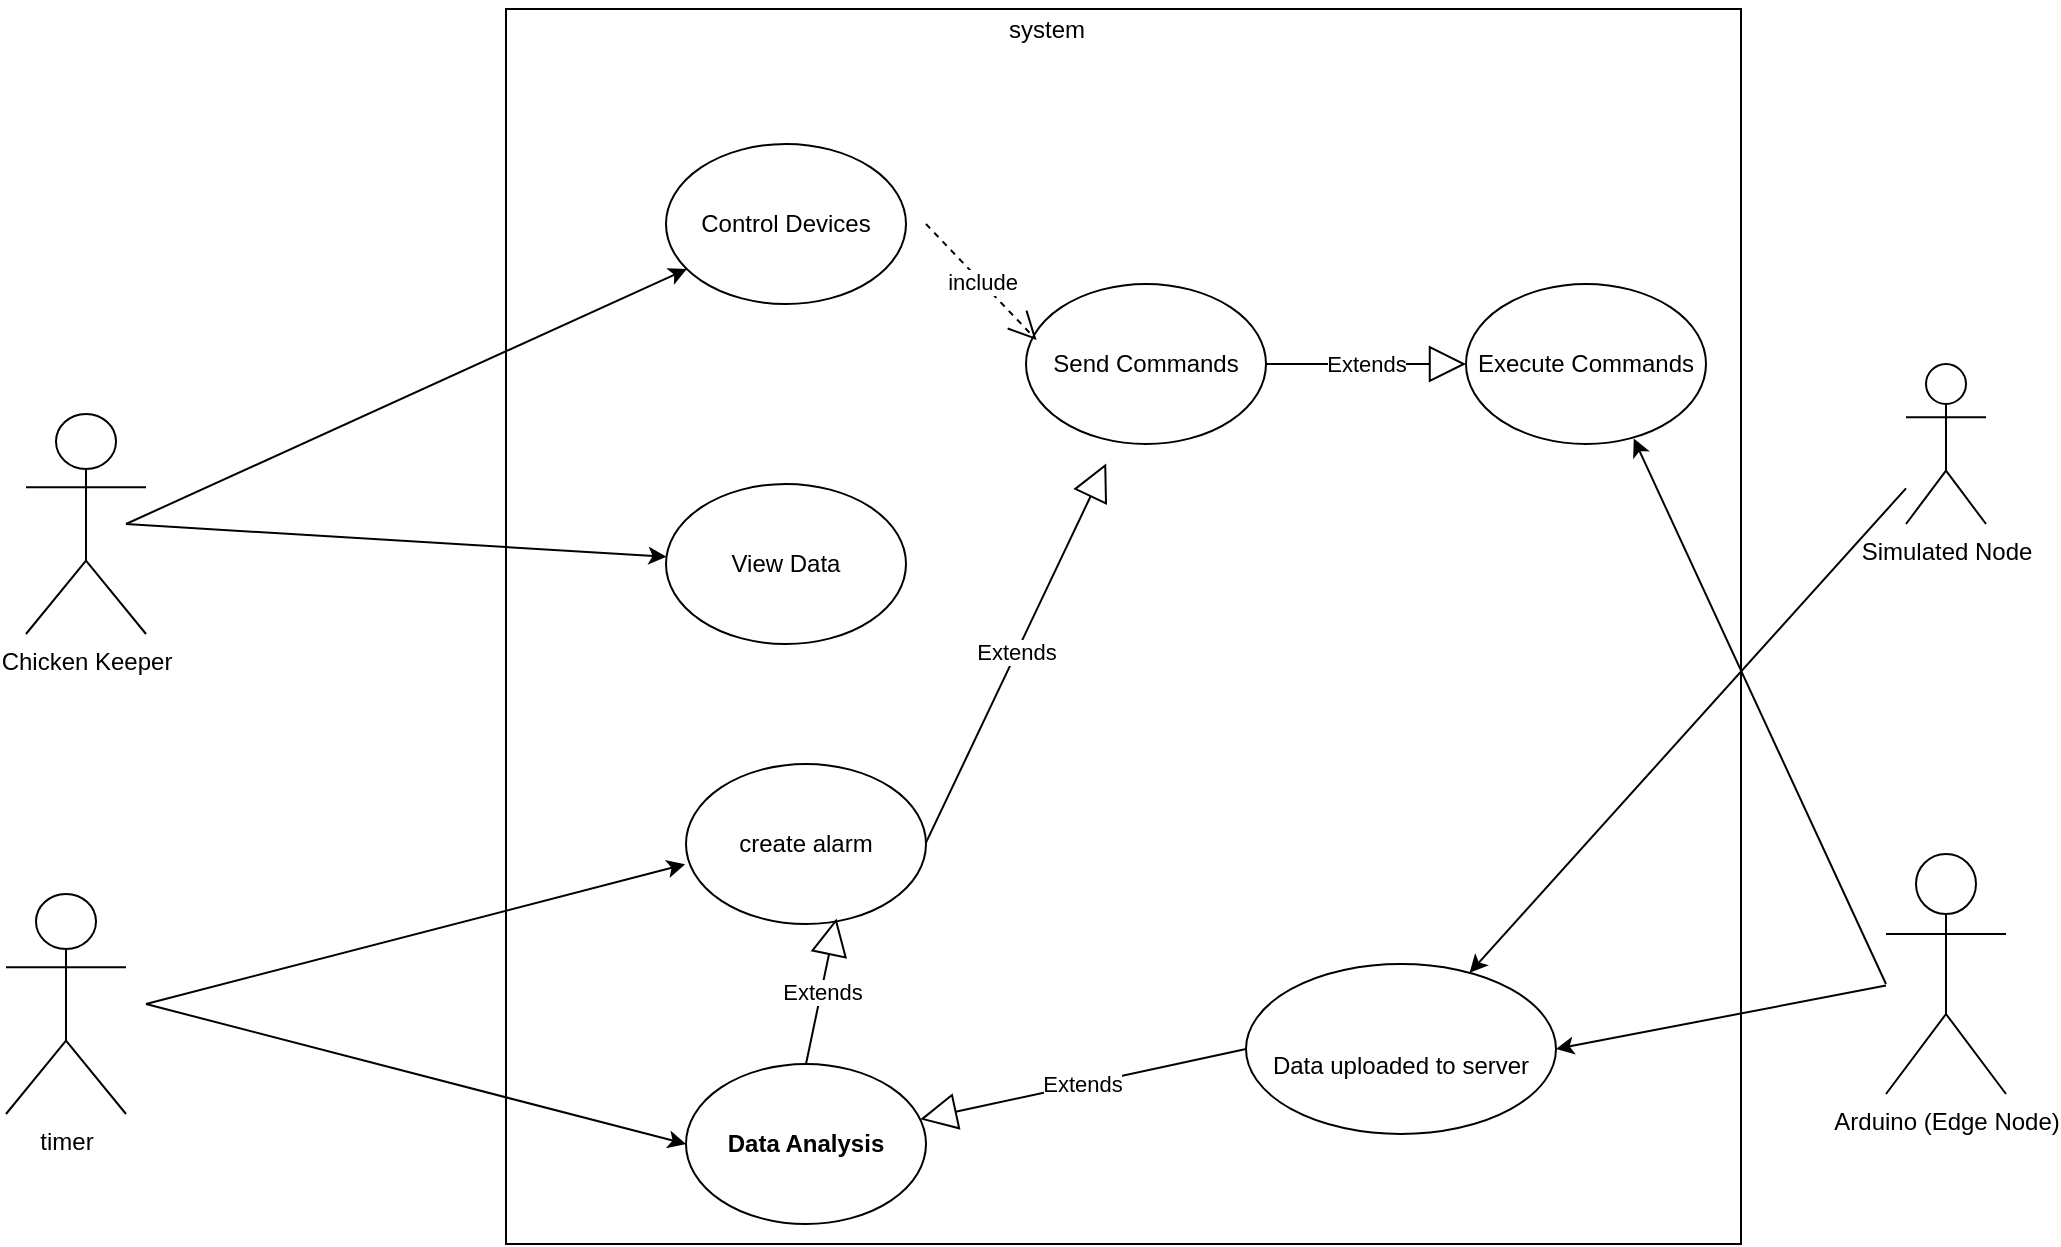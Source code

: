 <mxfile version="25.0.1">
  <diagram name="第 1 页" id="ES20mQ7BriOLf49WPt9J">
    <mxGraphModel dx="1334" dy="1992" grid="1" gridSize="10" guides="1" tooltips="1" connect="1" arrows="1" fold="1" page="1" pageScale="1" pageWidth="827" pageHeight="1169" math="0" shadow="0">
      <root>
        <mxCell id="0" />
        <mxCell id="1" parent="0" />
        <mxCell id="FF4aMpnsXdKDseANjQS0-1" value="Chicken Keeper" style="shape=umlActor;verticalLabelPosition=bottom;verticalAlign=top;html=1;outlineConnect=0;labelBackgroundColor=none;" vertex="1" parent="1">
          <mxGeometry x="150" y="205" width="60" height="110" as="geometry" />
        </mxCell>
        <mxCell id="FF4aMpnsXdKDseANjQS0-7" value="&lt;meta charset=&quot;utf-8&quot;&gt;Arduino (Edge Node)" style="shape=umlActor;verticalLabelPosition=bottom;verticalAlign=top;html=1;outlineConnect=0;labelBackgroundColor=none;" vertex="1" parent="1">
          <mxGeometry x="1080" y="425" width="60" height="120" as="geometry" />
        </mxCell>
        <mxCell id="FF4aMpnsXdKDseANjQS0-29" value="&lt;meta charset=&quot;utf-8&quot;&gt;Simulated Node" style="shape=umlActor;verticalLabelPosition=bottom;verticalAlign=top;html=1;outlineConnect=0;labelBackgroundColor=none;" vertex="1" parent="1">
          <mxGeometry x="1090" y="180" width="40" height="80" as="geometry" />
        </mxCell>
        <mxCell id="FF4aMpnsXdKDseANjQS0-47" value="" style="whiteSpace=wrap;html=1;aspect=fixed;labelBackgroundColor=none;" vertex="1" parent="1">
          <mxGeometry x="390" y="2.5" width="617.5" height="617.5" as="geometry" />
        </mxCell>
        <mxCell id="FF4aMpnsXdKDseANjQS0-48" value="Control Devices" style="ellipse;whiteSpace=wrap;html=1;labelBackgroundColor=none;" vertex="1" parent="1">
          <mxGeometry x="470" y="70" width="120" height="80" as="geometry" />
        </mxCell>
        <mxCell id="FF4aMpnsXdKDseANjQS0-49" value="View Data" style="ellipse;whiteSpace=wrap;html=1;labelBackgroundColor=none;" vertex="1" parent="1">
          <mxGeometry x="470" y="240" width="120" height="80" as="geometry" />
        </mxCell>
        <mxCell id="FF4aMpnsXdKDseANjQS0-52" value="&lt;strong&gt;Data Analysis&lt;/strong&gt;" style="ellipse;whiteSpace=wrap;html=1;labelBackgroundColor=none;" vertex="1" parent="1">
          <mxGeometry x="480" y="530" width="120" height="80" as="geometry" />
        </mxCell>
        <mxCell id="FF4aMpnsXdKDseANjQS0-53" value="Send Commands" style="ellipse;whiteSpace=wrap;html=1;labelBackgroundColor=none;" vertex="1" parent="1">
          <mxGeometry x="650" y="140" width="120" height="80" as="geometry" />
        </mxCell>
        <mxCell id="FF4aMpnsXdKDseANjQS0-59" value="Execute Commands" style="ellipse;whiteSpace=wrap;html=1;labelBackgroundColor=none;" vertex="1" parent="1">
          <mxGeometry x="870" y="140" width="120" height="80" as="geometry" />
        </mxCell>
        <mxCell id="FF4aMpnsXdKDseANjQS0-60" value="&lt;div style=&quot;text-wrap-mode: nowrap;&quot;&gt;&lt;br&gt;&lt;/div&gt;&lt;div style=&quot;text-wrap-mode: nowrap;&quot;&gt;Data uploaded to server&lt;/div&gt;" style="ellipse;whiteSpace=wrap;html=1;labelBackgroundColor=none;" vertex="1" parent="1">
          <mxGeometry x="760" y="480" width="155" height="85" as="geometry" />
        </mxCell>
        <mxCell id="FF4aMpnsXdKDseANjQS0-62" value="&lt;font color=&quot;#000000&quot;&gt;system&lt;/font&gt;" style="text;html=1;align=center;verticalAlign=middle;resizable=0;points=[];autosize=1;strokeColor=none;fillColor=none;labelBackgroundColor=none;" vertex="1" parent="1">
          <mxGeometry x="630" y="-2" width="60" height="30" as="geometry" />
        </mxCell>
        <mxCell id="FF4aMpnsXdKDseANjQS0-64" value="timer&lt;div&gt;&lt;br&gt;&lt;/div&gt;" style="shape=umlActor;verticalLabelPosition=bottom;verticalAlign=top;html=1;outlineConnect=0;labelBackgroundColor=none;" vertex="1" parent="1">
          <mxGeometry x="140" y="445" width="60" height="110" as="geometry" />
        </mxCell>
        <mxCell id="FF4aMpnsXdKDseANjQS0-65" value="" style="endArrow=classic;html=1;rounded=0;fontColor=default;entryX=0;entryY=0.5;entryDx=0;entryDy=0;textShadow=1;labelBackgroundColor=none;" edge="1" parent="1" target="FF4aMpnsXdKDseANjQS0-52">
          <mxGeometry width="50" height="50" relative="1" as="geometry">
            <mxPoint x="210" y="500" as="sourcePoint" />
            <mxPoint x="280" y="470" as="targetPoint" />
          </mxGeometry>
        </mxCell>
        <mxCell id="FF4aMpnsXdKDseANjQS0-68" value="create alarm" style="ellipse;whiteSpace=wrap;html=1;" vertex="1" parent="1">
          <mxGeometry x="480" y="380" width="120" height="80" as="geometry" />
        </mxCell>
        <mxCell id="FF4aMpnsXdKDseANjQS0-69" value="" style="endArrow=classic;html=1;rounded=0;" edge="1" parent="1" target="FF4aMpnsXdKDseANjQS0-49">
          <mxGeometry width="50" height="50" relative="1" as="geometry">
            <mxPoint x="200" y="260" as="sourcePoint" />
            <mxPoint x="250" y="210" as="targetPoint" />
          </mxGeometry>
        </mxCell>
        <mxCell id="FF4aMpnsXdKDseANjQS0-70" value="" style="endArrow=classic;html=1;rounded=0;" edge="1" parent="1" target="FF4aMpnsXdKDseANjQS0-48">
          <mxGeometry width="50" height="50" relative="1" as="geometry">
            <mxPoint x="200" y="260" as="sourcePoint" />
            <mxPoint x="250" y="210" as="targetPoint" />
          </mxGeometry>
        </mxCell>
        <mxCell id="FF4aMpnsXdKDseANjQS0-71" value="" style="endArrow=classic;html=1;rounded=0;entryX=1;entryY=0.5;entryDx=0;entryDy=0;" edge="1" parent="1" source="FF4aMpnsXdKDseANjQS0-7" target="FF4aMpnsXdKDseANjQS0-60">
          <mxGeometry width="50" height="50" relative="1" as="geometry">
            <mxPoint x="810" y="480" as="sourcePoint" />
            <mxPoint x="860" y="430" as="targetPoint" />
          </mxGeometry>
        </mxCell>
        <mxCell id="FF4aMpnsXdKDseANjQS0-72" value="" style="endArrow=classic;html=1;rounded=0;" edge="1" parent="1" source="FF4aMpnsXdKDseANjQS0-29" target="FF4aMpnsXdKDseANjQS0-60">
          <mxGeometry width="50" height="50" relative="1" as="geometry">
            <mxPoint x="1040" y="330" as="sourcePoint" />
            <mxPoint x="1090" y="280" as="targetPoint" />
          </mxGeometry>
        </mxCell>
        <mxCell id="FF4aMpnsXdKDseANjQS0-73" value="Extends" style="endArrow=block;endSize=16;endFill=0;html=1;rounded=0;exitX=0;exitY=0.5;exitDx=0;exitDy=0;" edge="1" parent="1" source="FF4aMpnsXdKDseANjQS0-60" target="FF4aMpnsXdKDseANjQS0-52">
          <mxGeometry width="160" relative="1" as="geometry">
            <mxPoint x="720" y="500" as="sourcePoint" />
            <mxPoint x="880" y="500" as="targetPoint" />
          </mxGeometry>
        </mxCell>
        <mxCell id="FF4aMpnsXdKDseANjQS0-74" value="" style="endArrow=classic;html=1;rounded=0;entryX=-0.004;entryY=0.627;entryDx=0;entryDy=0;entryPerimeter=0;" edge="1" parent="1" target="FF4aMpnsXdKDseANjQS0-68">
          <mxGeometry width="50" height="50" relative="1" as="geometry">
            <mxPoint x="210" y="500" as="sourcePoint" />
            <mxPoint x="260" y="450" as="targetPoint" />
          </mxGeometry>
        </mxCell>
        <mxCell id="FF4aMpnsXdKDseANjQS0-75" value="Extends" style="endArrow=block;endSize=16;endFill=0;html=1;rounded=0;exitX=1;exitY=0.5;exitDx=0;exitDy=0;entryX=0;entryY=0.5;entryDx=0;entryDy=0;" edge="1" parent="1" source="FF4aMpnsXdKDseANjQS0-53" target="FF4aMpnsXdKDseANjQS0-59">
          <mxGeometry width="160" relative="1" as="geometry">
            <mxPoint x="740" y="280" as="sourcePoint" />
            <mxPoint x="900" y="280" as="targetPoint" />
          </mxGeometry>
        </mxCell>
        <mxCell id="FF4aMpnsXdKDseANjQS0-76" value="include" style="endArrow=open;endSize=12;dashed=1;html=1;rounded=0;entryX=0.044;entryY=0.35;entryDx=0;entryDy=0;entryPerimeter=0;" edge="1" parent="1" target="FF4aMpnsXdKDseANjQS0-53">
          <mxGeometry width="160" relative="1" as="geometry">
            <mxPoint x="600" y="110" as="sourcePoint" />
            <mxPoint x="760" y="110" as="targetPoint" />
          </mxGeometry>
        </mxCell>
        <mxCell id="FF4aMpnsXdKDseANjQS0-77" value="Extends" style="endArrow=block;endSize=16;endFill=0;html=1;rounded=0;entryX=0.486;entryY=0.368;entryDx=0;entryDy=0;entryPerimeter=0;" edge="1" parent="1" target="FF4aMpnsXdKDseANjQS0-47">
          <mxGeometry width="160" relative="1" as="geometry">
            <mxPoint x="600" y="419.29" as="sourcePoint" />
            <mxPoint x="760" y="419.29" as="targetPoint" />
          </mxGeometry>
        </mxCell>
        <mxCell id="FF4aMpnsXdKDseANjQS0-78" value="Extends" style="endArrow=block;endSize=16;endFill=0;html=1;rounded=0;entryX=0.627;entryY=0.966;entryDx=0;entryDy=0;entryPerimeter=0;" edge="1" parent="1" target="FF4aMpnsXdKDseANjQS0-68">
          <mxGeometry width="160" relative="1" as="geometry">
            <mxPoint x="540" y="530" as="sourcePoint" />
            <mxPoint x="700" y="530" as="targetPoint" />
          </mxGeometry>
        </mxCell>
        <mxCell id="FF4aMpnsXdKDseANjQS0-79" value="" style="endArrow=classic;html=1;rounded=0;entryX=0.699;entryY=0.966;entryDx=0;entryDy=0;entryPerimeter=0;" edge="1" parent="1" target="FF4aMpnsXdKDseANjQS0-59">
          <mxGeometry width="50" height="50" relative="1" as="geometry">
            <mxPoint x="1080" y="490" as="sourcePoint" />
            <mxPoint x="1130" y="440" as="targetPoint" />
          </mxGeometry>
        </mxCell>
      </root>
    </mxGraphModel>
  </diagram>
</mxfile>
